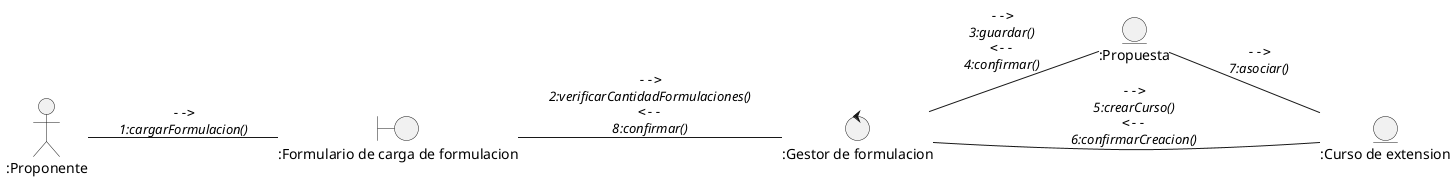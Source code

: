 @startuml DiagramaDeColaboracionCargarFormulacionCursoExtension
left to right direction

actor ":Proponente" as actorProponente

entity ":Propuesta" as entidadPropuesta
entity ":Curso de extension" as entidadCursoDeExtension

boundary ":Formulario de carga de formulacion" as vistaDeFormulacion

control ":Gestor de formulacion" as ctrlGestorFormulacion

actorProponente -- vistaDeFormulacion : ""-->""\n//1:cargarFormulacion()//
vistaDeFormulacion -- ctrlGestorFormulacion : ""-->""\n//2:verificarCantidadFormulaciones()//\n""<--""\n//8:confirmar()//
ctrlGestorFormulacion -- entidadPropuesta : ""-->""\n//3:guardar()//\n""<--""\n//4:confirmar()//
ctrlGestorFormulacion -- entidadCursoDeExtension : ""-->""\n//5:crearCurso()//\n""<--""\n//6:confirmarCreacion()//
entidadPropuesta -- entidadCursoDeExtension : ""-->""\n//7:asociar()//

@enduml
